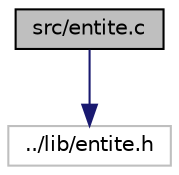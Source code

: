 digraph "src/entite.c"
{
 // LATEX_PDF_SIZE
  edge [fontname="Helvetica",fontsize="10",labelfontname="Helvetica",labelfontsize="10"];
  node [fontname="Helvetica",fontsize="10",shape=record];
  Node1 [label="src/entite.c",height=0.2,width=0.4,color="black", fillcolor="grey75", style="filled", fontcolor="black",tooltip="primitives des entités"];
  Node1 -> Node2 [color="midnightblue",fontsize="10",style="solid",fontname="Helvetica"];
  Node2 [label="../lib/entite.h",height=0.2,width=0.4,color="grey75", fillcolor="white", style="filled",tooltip=" "];
}
